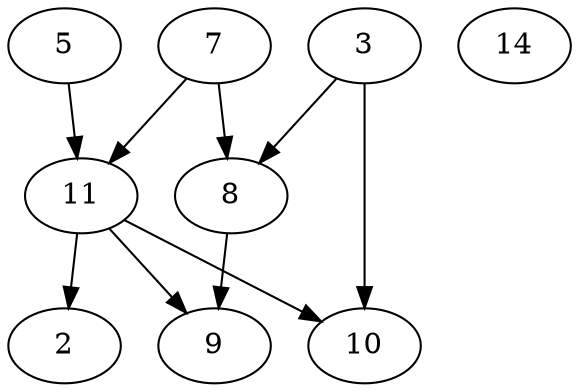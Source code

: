 strict digraph G {
  1 [ label="7" ];
  2 [ label="5" ];
  3 [ label="3" ];
  4 [ label="11" ];
  5 [ label="8" ];
  6 [ label="2" ];
  7 [ label="9" ];
  8 [ label="10" ];
  9 [ label="14" ];
  1 -> 4 [ ];
  1 -> 5 [ ];
  2 -> 4 [ ];
  3 -> 5 [ ];
  3 -> 8 [ ];
  4 -> 6 [ ];
  4 -> 7 [ ];
  4 -> 8 [ ];
  5 -> 7 [ ];
}
